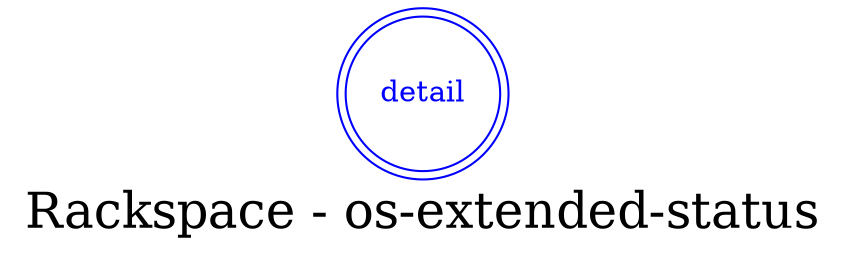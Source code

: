 digraph LexiconGraph {
graph[label="Rackspace - os-extended-status", fontsize=24]
splines=true
"detail" [color=blue, fontcolor=blue, shape=doublecircle]
}
